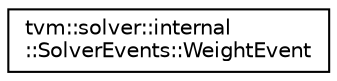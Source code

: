 digraph "Graphical Class Hierarchy"
{
  edge [fontname="Helvetica",fontsize="10",labelfontname="Helvetica",labelfontsize="10"];
  node [fontname="Helvetica",fontsize="10",shape=record];
  rankdir="LR";
  Node0 [label="tvm::solver::internal\l::SolverEvents::WeightEvent",height=0.2,width=0.4,color="black", fillcolor="white", style="filled",URL="$structtvm_1_1solver_1_1internal_1_1SolverEvents_1_1WeightEvent.html"];
}
